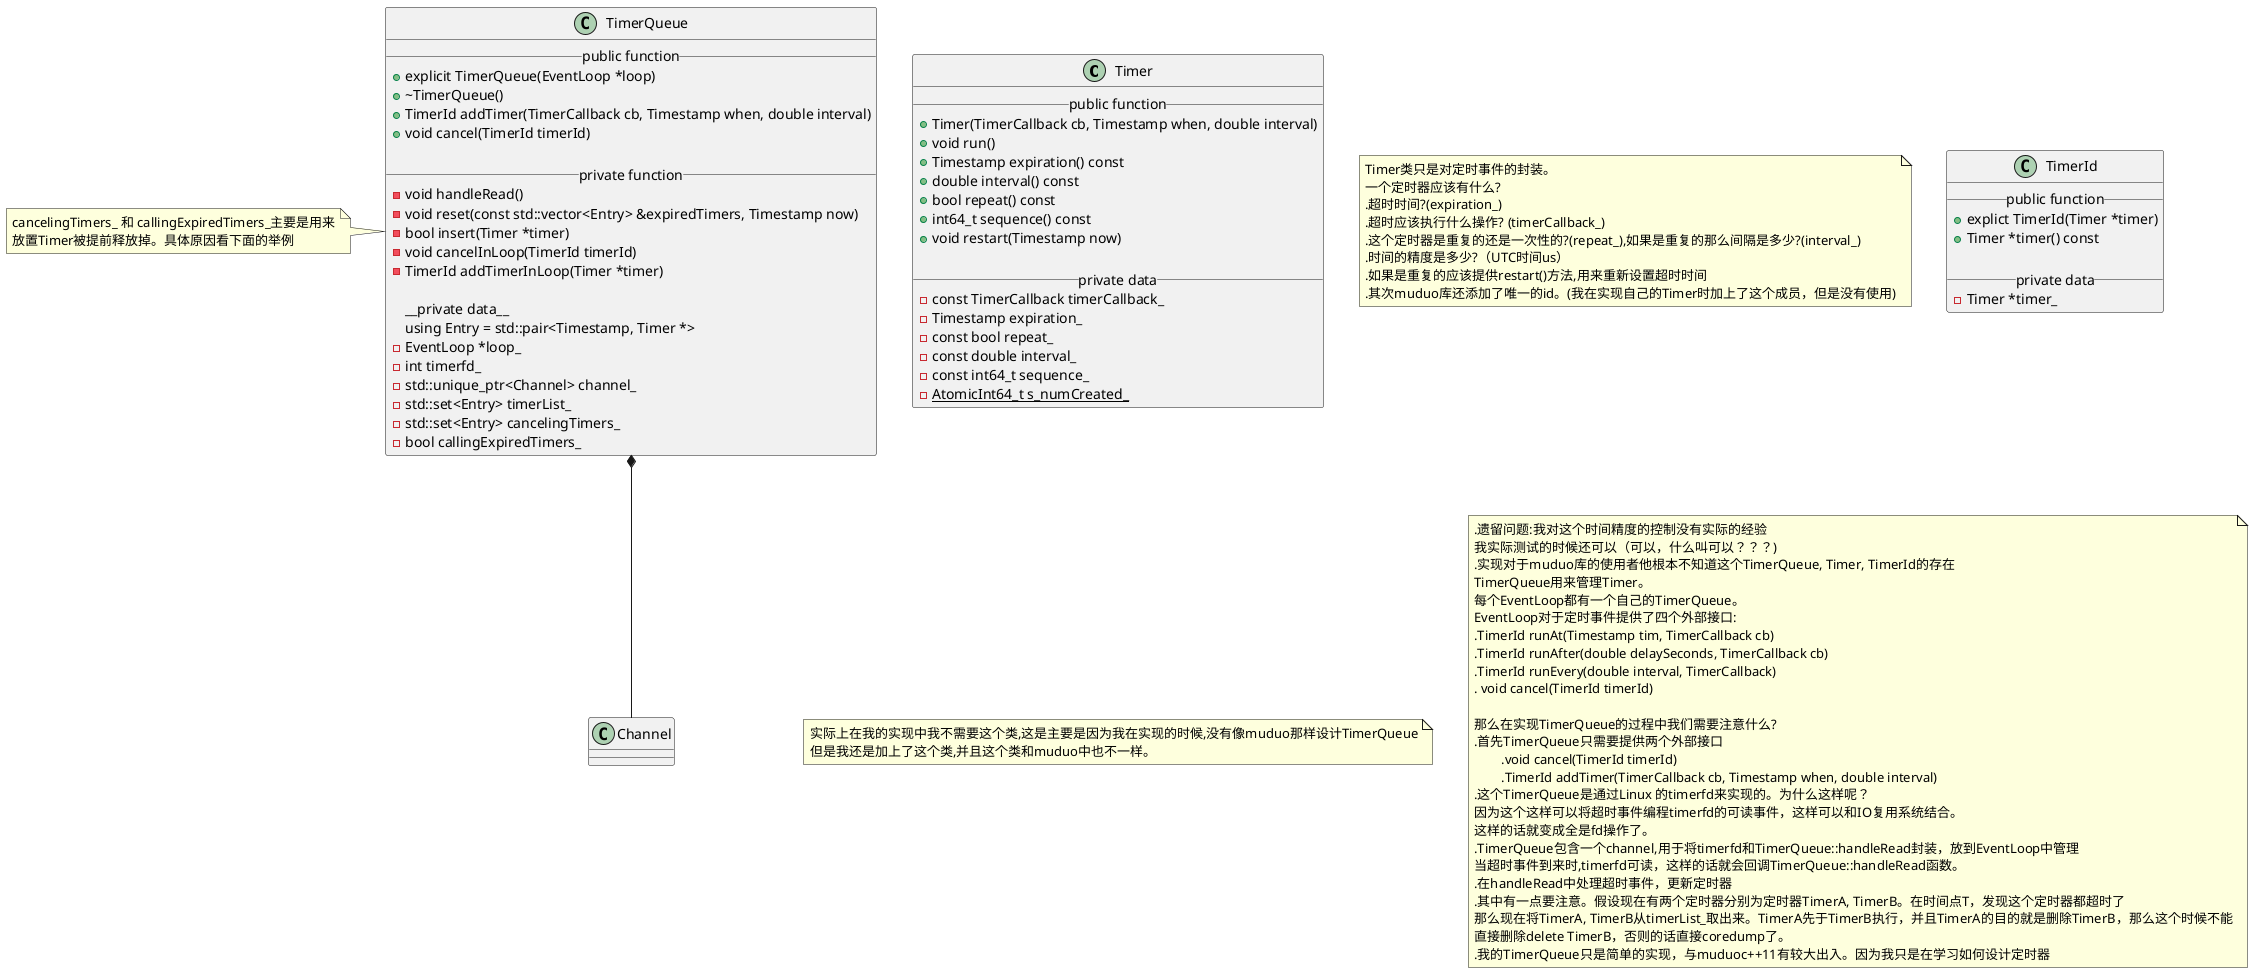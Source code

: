 @startuml

class Timer
{
	__public function__
	+ Timer(TimerCallback cb, Timestamp when, double interval)
	+ void run()
	+ Timestamp expiration() const
	+ double interval() const
	+ bool repeat() const
	+ int64_t sequence() const	
	+ void restart(Timestamp now)

	__private data__
	- const TimerCallback timerCallback_
	- Timestamp expiration_
	- const bool repeat_
	- const double interval_
	- const int64_t sequence_
	- {static} AtomicInt64_t s_numCreated_
}

note as N1
Timer类只是对定时事件的封装。
一个定时器应该有什么?
.超时时间?(expiration_)
.超时应该执行什么操作? (timerCallback_)
.这个定时器是重复的还是一次性的?(repeat_),如果是重复的那么间隔是多少?(interval_)
.时间的精度是多少?（UTC时间us）
.如果是重复的应该提供restart()方法,用来重新设置超时时间
.其次muduo库还添加了唯一的id。(我在实现自己的Timer时加上了这个成员，但是没有使用)
end note 

class TimerId 
{
	__public function__
	+ explict TimerId(Timer *timer) 
	+ Timer *timer() const 

	__private data__
	- Timer *timer_
}

note as N2
实际上在我的实现中我不需要这个类,这是主要是因为我在实现的时候,没有像muduo那样设计TimerQueue
但是我还是加上了这个类,并且这个类和muduo中也不一样。
end note 


TimerQueue *-- Channel
class TimerQueue
{
	__public function__
	+ explicit TimerQueue(EventLoop *loop)
	+ ~TimerQueue()
	+ TimerId addTimer(TimerCallback cb, Timestamp when, double interval)
	+ void cancel(TimerId timerId)

	__private function__
	- void handleRead()
	- void reset(const std::vector<Entry> &expiredTimers, Timestamp now)
	- bool insert(Timer *timer)
	- void cancelInLoop(TimerId timerId)
	- TimerId addTimerInLoop(Timer *timer)

	__private data__ 
	using Entry = std::pair<Timestamp, Timer *>
	- EventLoop *loop_
	- int timerfd_
	- std::unique_ptr<Channel> channel_
	- std::set<Entry> timerList_
	- std::set<Entry> cancelingTimers_
	- bool callingExpiredTimers_
}

note left of TimerQueue  
cancelingTimers_ 和 callingExpiredTimers_主要是用来
放置Timer被提前释放掉。具体原因看下面的举例
end note 

note as N3 
.遗留问题:我对这个时间精度的控制没有实际的经验
我实际测试的时候还可以（可以，什么叫可以？？？)
.实现对于muduo库的使用者他根本不知道这个TimerQueue, Timer, TimerId的存在
TimerQueue用来管理Timer。
每个EventLoop都有一个自己的TimerQueue。
EventLoop对于定时事件提供了四个外部接口:
.TimerId runAt(Timestamp tim, TimerCallback cb)
.TimerId runAfter(double delaySeconds, TimerCallback cb)
.TimerId runEvery(double interval, TimerCallback)
. void cancel(TimerId timerId)

那么在实现TimerQueue的过程中我们需要注意什么?
.首先TimerQueue只需要提供两个外部接口
	.void cancel(TimerId timerId)
	.TimerId addTimer(TimerCallback cb, Timestamp when, double interval)
.这个TimerQueue是通过Linux 的timerfd来实现的。为什么这样呢？
因为这个这样可以将超时事件编程timerfd的可读事件，这样可以和IO复用系统结合。
这样的话就变成全是fd操作了。
.TimerQueue包含一个channel,用于将timerfd和TimerQueue::handleRead封装，放到EventLoop中管理
当超时事件到来时,timerfd可读，这样的话就会回调TimerQueue::handleRead函数。
.在handleRead中处理超时事件，更新定时器
.其中有一点要注意。假设现在有两个定时器分别为定时器TimerA, TimerB。在时间点T，发现这个定时器都超时了
那么现在将TimerA, TimerB从timerList_取出来。TimerA先于TimerB执行，并且TimerA的目的就是删除TimerB，那么这个时候不能
直接删除delete TimerB，否则的话直接coredump了。
.我的TimerQueue只是简单的实现，与muduoc++11有较大出入。因为我只是在学习如何设计定时器
end note 
@enduml
